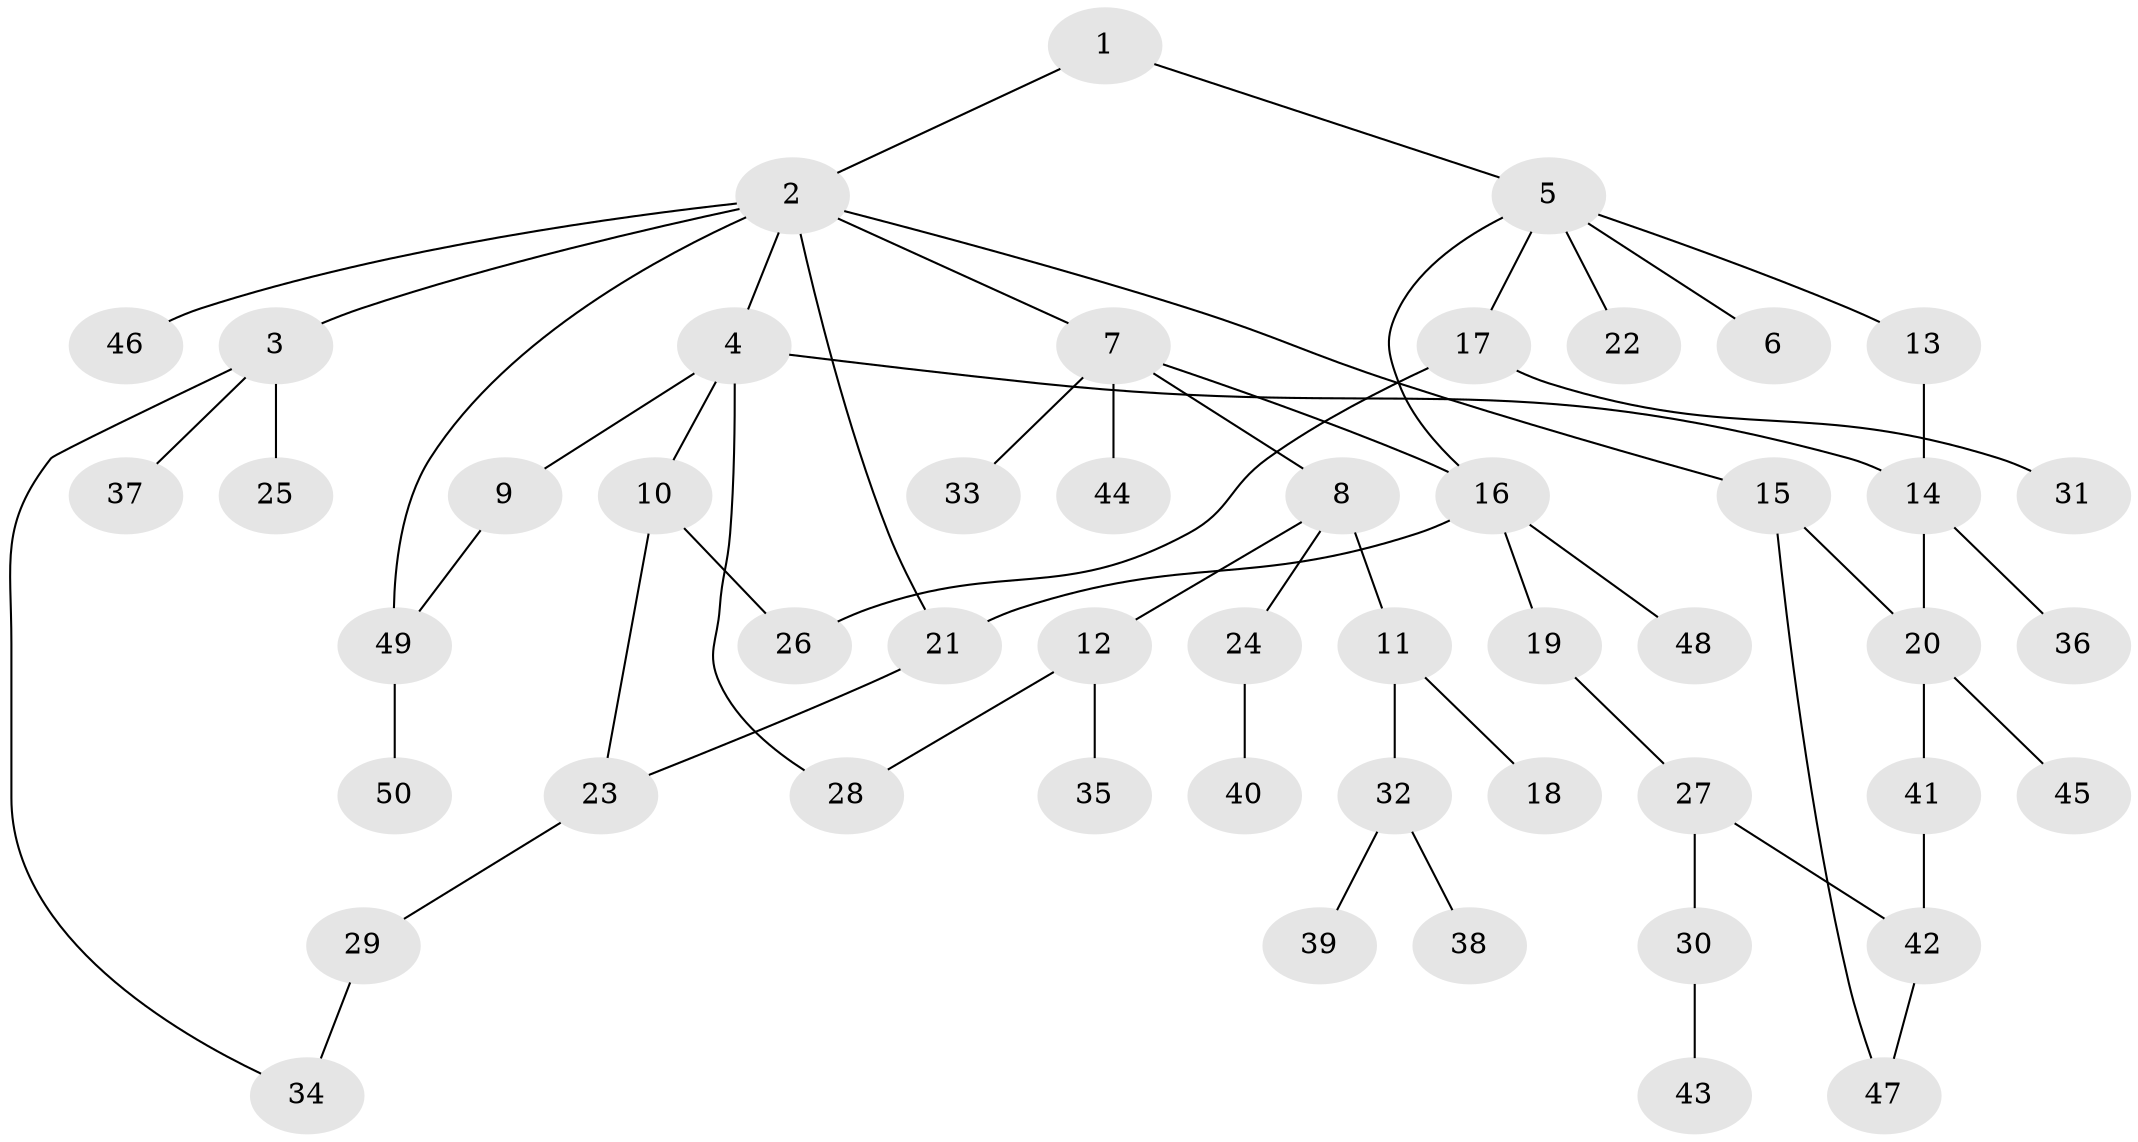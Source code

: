 // coarse degree distribution, {6: 0.08823529411764706, 10: 0.029411764705882353, 4: 0.11764705882352941, 1: 0.4411764705882353, 2: 0.17647058823529413, 3: 0.14705882352941177}
// Generated by graph-tools (version 1.1) at 2025/51/02/27/25 19:51:37]
// undirected, 50 vertices, 60 edges
graph export_dot {
graph [start="1"]
  node [color=gray90,style=filled];
  1;
  2;
  3;
  4;
  5;
  6;
  7;
  8;
  9;
  10;
  11;
  12;
  13;
  14;
  15;
  16;
  17;
  18;
  19;
  20;
  21;
  22;
  23;
  24;
  25;
  26;
  27;
  28;
  29;
  30;
  31;
  32;
  33;
  34;
  35;
  36;
  37;
  38;
  39;
  40;
  41;
  42;
  43;
  44;
  45;
  46;
  47;
  48;
  49;
  50;
  1 -- 2;
  1 -- 5;
  2 -- 3;
  2 -- 4;
  2 -- 7;
  2 -- 15;
  2 -- 46;
  2 -- 49;
  2 -- 21;
  3 -- 25;
  3 -- 37;
  3 -- 34;
  4 -- 9;
  4 -- 10;
  4 -- 28;
  4 -- 14;
  5 -- 6;
  5 -- 13;
  5 -- 17;
  5 -- 22;
  5 -- 16;
  7 -- 8;
  7 -- 16;
  7 -- 33;
  7 -- 44;
  8 -- 11;
  8 -- 12;
  8 -- 24;
  9 -- 49;
  10 -- 23;
  10 -- 26;
  11 -- 18;
  11 -- 32;
  12 -- 35;
  12 -- 28;
  13 -- 14;
  14 -- 20;
  14 -- 36;
  15 -- 47;
  15 -- 20;
  16 -- 19;
  16 -- 21;
  16 -- 48;
  17 -- 26;
  17 -- 31;
  19 -- 27;
  20 -- 41;
  20 -- 45;
  21 -- 23;
  23 -- 29;
  24 -- 40;
  27 -- 30;
  27 -- 42;
  29 -- 34;
  30 -- 43;
  32 -- 38;
  32 -- 39;
  41 -- 42;
  42 -- 47;
  49 -- 50;
}
